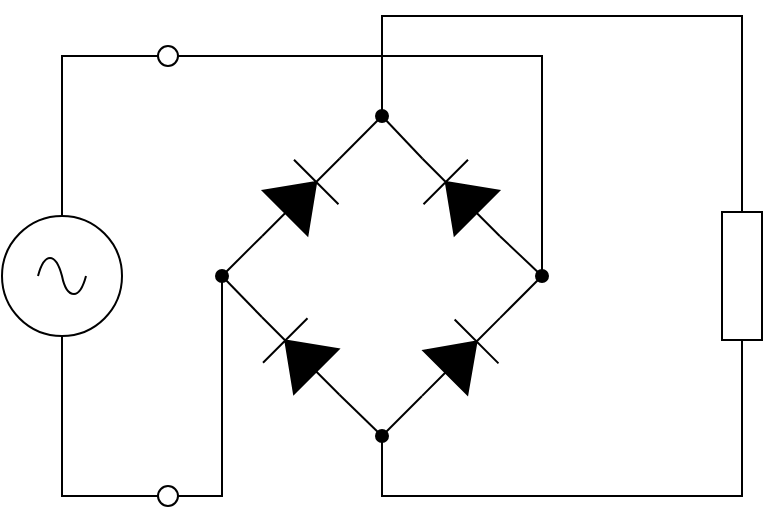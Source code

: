 <mxfile version="18.0.6" type="github">
  <diagram id="pzQbEIoicmN9WcPmut9F" name="Page-1">
    <mxGraphModel dx="269" dy="290" grid="1" gridSize="10" guides="1" tooltips="1" connect="1" arrows="1" fold="1" page="1" pageScale="1" pageWidth="827" pageHeight="1169" math="0" shadow="0">
      <root>
        <mxCell id="0" />
        <mxCell id="1" parent="0" />
        <mxCell id="qhBvdjtNLFyP5LGxbN31-17" style="edgeStyle=orthogonalEdgeStyle;rounded=0;orthogonalLoop=1;jettySize=auto;html=1;exitX=0.5;exitY=1;exitDx=0;exitDy=0;exitPerimeter=0;endArrow=oval;endFill=1;" edge="1" parent="1" source="qhBvdjtNLFyP5LGxbN31-1">
          <mxGeometry relative="1" as="geometry">
            <mxPoint x="180" y="300" as="targetPoint" />
            <Array as="points">
              <mxPoint x="100" y="410" />
            </Array>
          </mxGeometry>
        </mxCell>
        <mxCell id="qhBvdjtNLFyP5LGxbN31-18" style="edgeStyle=orthogonalEdgeStyle;rounded=0;orthogonalLoop=1;jettySize=auto;html=1;exitX=0.5;exitY=0;exitDx=0;exitDy=0;exitPerimeter=0;endArrow=oval;endFill=1;" edge="1" parent="1" source="qhBvdjtNLFyP5LGxbN31-1">
          <mxGeometry relative="1" as="geometry">
            <mxPoint x="340" y="300" as="targetPoint" />
            <Array as="points">
              <mxPoint x="100" y="190" />
              <mxPoint x="340" y="190" />
            </Array>
          </mxGeometry>
        </mxCell>
        <mxCell id="qhBvdjtNLFyP5LGxbN31-1" value="" style="pointerEvents=1;verticalLabelPosition=bottom;shadow=0;dashed=0;align=center;html=1;verticalAlign=top;shape=mxgraph.electrical.signal_sources.source;aspect=fixed;points=[[0.5,0,0],[1,0.5,0],[0.5,1,0],[0,0.5,0]];elSignalType=ac;" vertex="1" parent="1">
          <mxGeometry x="70" y="270" width="60" height="60" as="geometry" />
        </mxCell>
        <mxCell id="qhBvdjtNLFyP5LGxbN31-2" value="" style="pointerEvents=1;fillColor=strokeColor;verticalLabelPosition=bottom;shadow=0;dashed=0;align=center;html=1;verticalAlign=top;shape=mxgraph.electrical.diodes.diode;rotation=-45;" vertex="1" parent="1">
          <mxGeometry x="192" y="245" width="54.75" height="31.46" as="geometry" />
        </mxCell>
        <mxCell id="qhBvdjtNLFyP5LGxbN31-3" value="" style="pointerEvents=1;fillColor=strokeColor;verticalLabelPosition=bottom;shadow=0;dashed=0;align=center;html=1;verticalAlign=top;shape=mxgraph.electrical.diodes.diode;rotation=-135;" vertex="1" parent="1">
          <mxGeometry x="272.25" y="245" width="54.75" height="31.46" as="geometry" />
        </mxCell>
        <mxCell id="qhBvdjtNLFyP5LGxbN31-4" value="" style="pointerEvents=1;fillColor=strokeColor;verticalLabelPosition=bottom;shadow=0;dashed=0;align=center;html=1;verticalAlign=top;shape=mxgraph.electrical.diodes.diode;rotation=-135;" vertex="1" parent="1">
          <mxGeometry x="192" y="324.27" width="54.75" height="31.46" as="geometry" />
        </mxCell>
        <mxCell id="qhBvdjtNLFyP5LGxbN31-5" value="" style="pointerEvents=1;fillColor=strokeColor;verticalLabelPosition=bottom;shadow=0;dashed=0;align=center;html=1;verticalAlign=top;shape=mxgraph.electrical.diodes.diode;rotation=-45;" vertex="1" parent="1">
          <mxGeometry x="272" y="325" width="55" height="31" as="geometry" />
        </mxCell>
        <mxCell id="qhBvdjtNLFyP5LGxbN31-19" style="edgeStyle=orthogonalEdgeStyle;rounded=0;orthogonalLoop=1;jettySize=auto;html=1;exitX=0;exitY=0.5;exitDx=0;exitDy=0;exitPerimeter=0;endArrow=oval;endFill=1;" edge="1" parent="1" source="qhBvdjtNLFyP5LGxbN31-6">
          <mxGeometry relative="1" as="geometry">
            <mxPoint x="260" y="380" as="targetPoint" />
            <Array as="points">
              <mxPoint x="440" y="410" />
              <mxPoint x="260" y="410" />
            </Array>
          </mxGeometry>
        </mxCell>
        <mxCell id="qhBvdjtNLFyP5LGxbN31-20" style="edgeStyle=orthogonalEdgeStyle;rounded=0;orthogonalLoop=1;jettySize=auto;html=1;exitX=1;exitY=0.5;exitDx=0;exitDy=0;exitPerimeter=0;endArrow=oval;endFill=1;" edge="1" parent="1" source="qhBvdjtNLFyP5LGxbN31-6">
          <mxGeometry relative="1" as="geometry">
            <mxPoint x="260" y="220" as="targetPoint" />
            <Array as="points">
              <mxPoint x="440" y="170" />
              <mxPoint x="260" y="170" />
            </Array>
          </mxGeometry>
        </mxCell>
        <mxCell id="qhBvdjtNLFyP5LGxbN31-6" value="" style="pointerEvents=1;verticalLabelPosition=bottom;shadow=0;dashed=0;align=center;html=1;verticalAlign=top;shape=mxgraph.electrical.resistors.resistor_1;rotation=-90;" vertex="1" parent="1">
          <mxGeometry x="390" y="290" width="100" height="20" as="geometry" />
        </mxCell>
        <mxCell id="qhBvdjtNLFyP5LGxbN31-8" value="" style="endArrow=none;html=1;rounded=0;entryX=0;entryY=0.5;entryDx=0;entryDy=0;entryPerimeter=0;" edge="1" parent="1" target="qhBvdjtNLFyP5LGxbN31-2">
          <mxGeometry width="50" height="50" relative="1" as="geometry">
            <mxPoint x="180" y="300" as="sourcePoint" />
            <mxPoint x="192" y="290" as="targetPoint" />
          </mxGeometry>
        </mxCell>
        <mxCell id="qhBvdjtNLFyP5LGxbN31-9" value="" style="endArrow=none;html=1;rounded=0;" edge="1" parent="1">
          <mxGeometry width="50" height="50" relative="1" as="geometry">
            <mxPoint x="260" y="380" as="sourcePoint" />
            <mxPoint x="280" y="360" as="targetPoint" />
          </mxGeometry>
        </mxCell>
        <mxCell id="qhBvdjtNLFyP5LGxbN31-10" value="" style="endArrow=none;html=1;rounded=0;exitX=1;exitY=0.5;exitDx=0;exitDy=0;exitPerimeter=0;" edge="1" parent="1" source="qhBvdjtNLFyP5LGxbN31-2">
          <mxGeometry width="50" height="50" relative="1" as="geometry">
            <mxPoint x="238" y="230" as="sourcePoint" />
            <mxPoint x="260" y="220" as="targetPoint" />
          </mxGeometry>
        </mxCell>
        <mxCell id="qhBvdjtNLFyP5LGxbN31-12" value="" style="endArrow=none;html=1;rounded=0;exitX=1;exitY=0.5;exitDx=0;exitDy=0;exitPerimeter=0;" edge="1" parent="1" source="qhBvdjtNLFyP5LGxbN31-5">
          <mxGeometry width="50" height="50" relative="1" as="geometry">
            <mxPoint x="327" y="310" as="sourcePoint" />
            <mxPoint x="340" y="300" as="targetPoint" />
          </mxGeometry>
        </mxCell>
        <mxCell id="qhBvdjtNLFyP5LGxbN31-13" value="" style="endArrow=none;html=1;rounded=0;entryX=1;entryY=0.5;entryDx=0;entryDy=0;entryPerimeter=0;" edge="1" parent="1" target="qhBvdjtNLFyP5LGxbN31-4">
          <mxGeometry width="50" height="50" relative="1" as="geometry">
            <mxPoint x="180" y="300" as="sourcePoint" />
            <mxPoint x="210" y="290" as="targetPoint" />
          </mxGeometry>
        </mxCell>
        <mxCell id="qhBvdjtNLFyP5LGxbN31-14" value="" style="endArrow=none;html=1;rounded=0;entryX=1;entryY=0.5;entryDx=0;entryDy=0;entryPerimeter=0;" edge="1" parent="1" target="qhBvdjtNLFyP5LGxbN31-3">
          <mxGeometry width="50" height="50" relative="1" as="geometry">
            <mxPoint x="260" y="220" as="sourcePoint" />
            <mxPoint x="272.248" y="240.643" as="targetPoint" />
          </mxGeometry>
        </mxCell>
        <mxCell id="qhBvdjtNLFyP5LGxbN31-15" value="" style="endArrow=none;html=1;rounded=0;exitX=0;exitY=0.5;exitDx=0;exitDy=0;exitPerimeter=0;" edge="1" parent="1" source="qhBvdjtNLFyP5LGxbN31-3">
          <mxGeometry width="50" height="50" relative="1" as="geometry">
            <mxPoint x="251.98" y="260" as="sourcePoint" />
            <mxPoint x="340" y="300" as="targetPoint" />
          </mxGeometry>
        </mxCell>
        <mxCell id="qhBvdjtNLFyP5LGxbN31-16" value="" style="endArrow=none;html=1;rounded=0;exitX=0;exitY=0.5;exitDx=0;exitDy=0;exitPerimeter=0;" edge="1" parent="1" source="qhBvdjtNLFyP5LGxbN31-4">
          <mxGeometry width="50" height="50" relative="1" as="geometry">
            <mxPoint x="230.002" y="369.997" as="sourcePoint" />
            <mxPoint x="260" y="380" as="targetPoint" />
          </mxGeometry>
        </mxCell>
        <mxCell id="qhBvdjtNLFyP5LGxbN31-23" value="" style="ellipse;whiteSpace=wrap;html=1;aspect=fixed;" vertex="1" parent="1">
          <mxGeometry x="148" y="185" width="10" height="10" as="geometry" />
        </mxCell>
        <mxCell id="qhBvdjtNLFyP5LGxbN31-24" value="" style="ellipse;whiteSpace=wrap;html=1;aspect=fixed;" vertex="1" parent="1">
          <mxGeometry x="148" y="405" width="10" height="10" as="geometry" />
        </mxCell>
      </root>
    </mxGraphModel>
  </diagram>
</mxfile>
